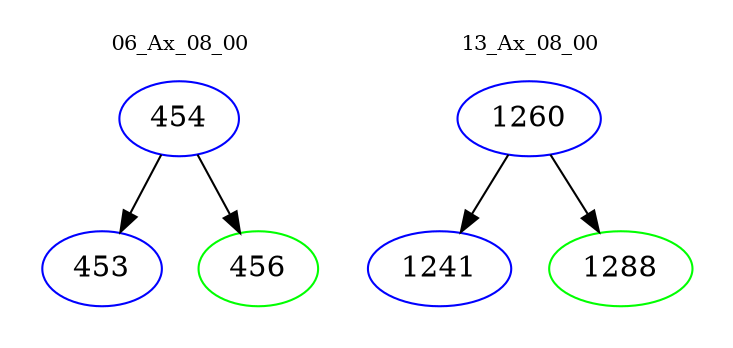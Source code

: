 digraph{
subgraph cluster_0 {
color = white
label = "06_Ax_08_00";
fontsize=10;
T0_454 [label="454", color="blue"]
T0_454 -> T0_453 [color="black"]
T0_453 [label="453", color="blue"]
T0_454 -> T0_456 [color="black"]
T0_456 [label="456", color="green"]
}
subgraph cluster_1 {
color = white
label = "13_Ax_08_00";
fontsize=10;
T1_1260 [label="1260", color="blue"]
T1_1260 -> T1_1241 [color="black"]
T1_1241 [label="1241", color="blue"]
T1_1260 -> T1_1288 [color="black"]
T1_1288 [label="1288", color="green"]
}
}
